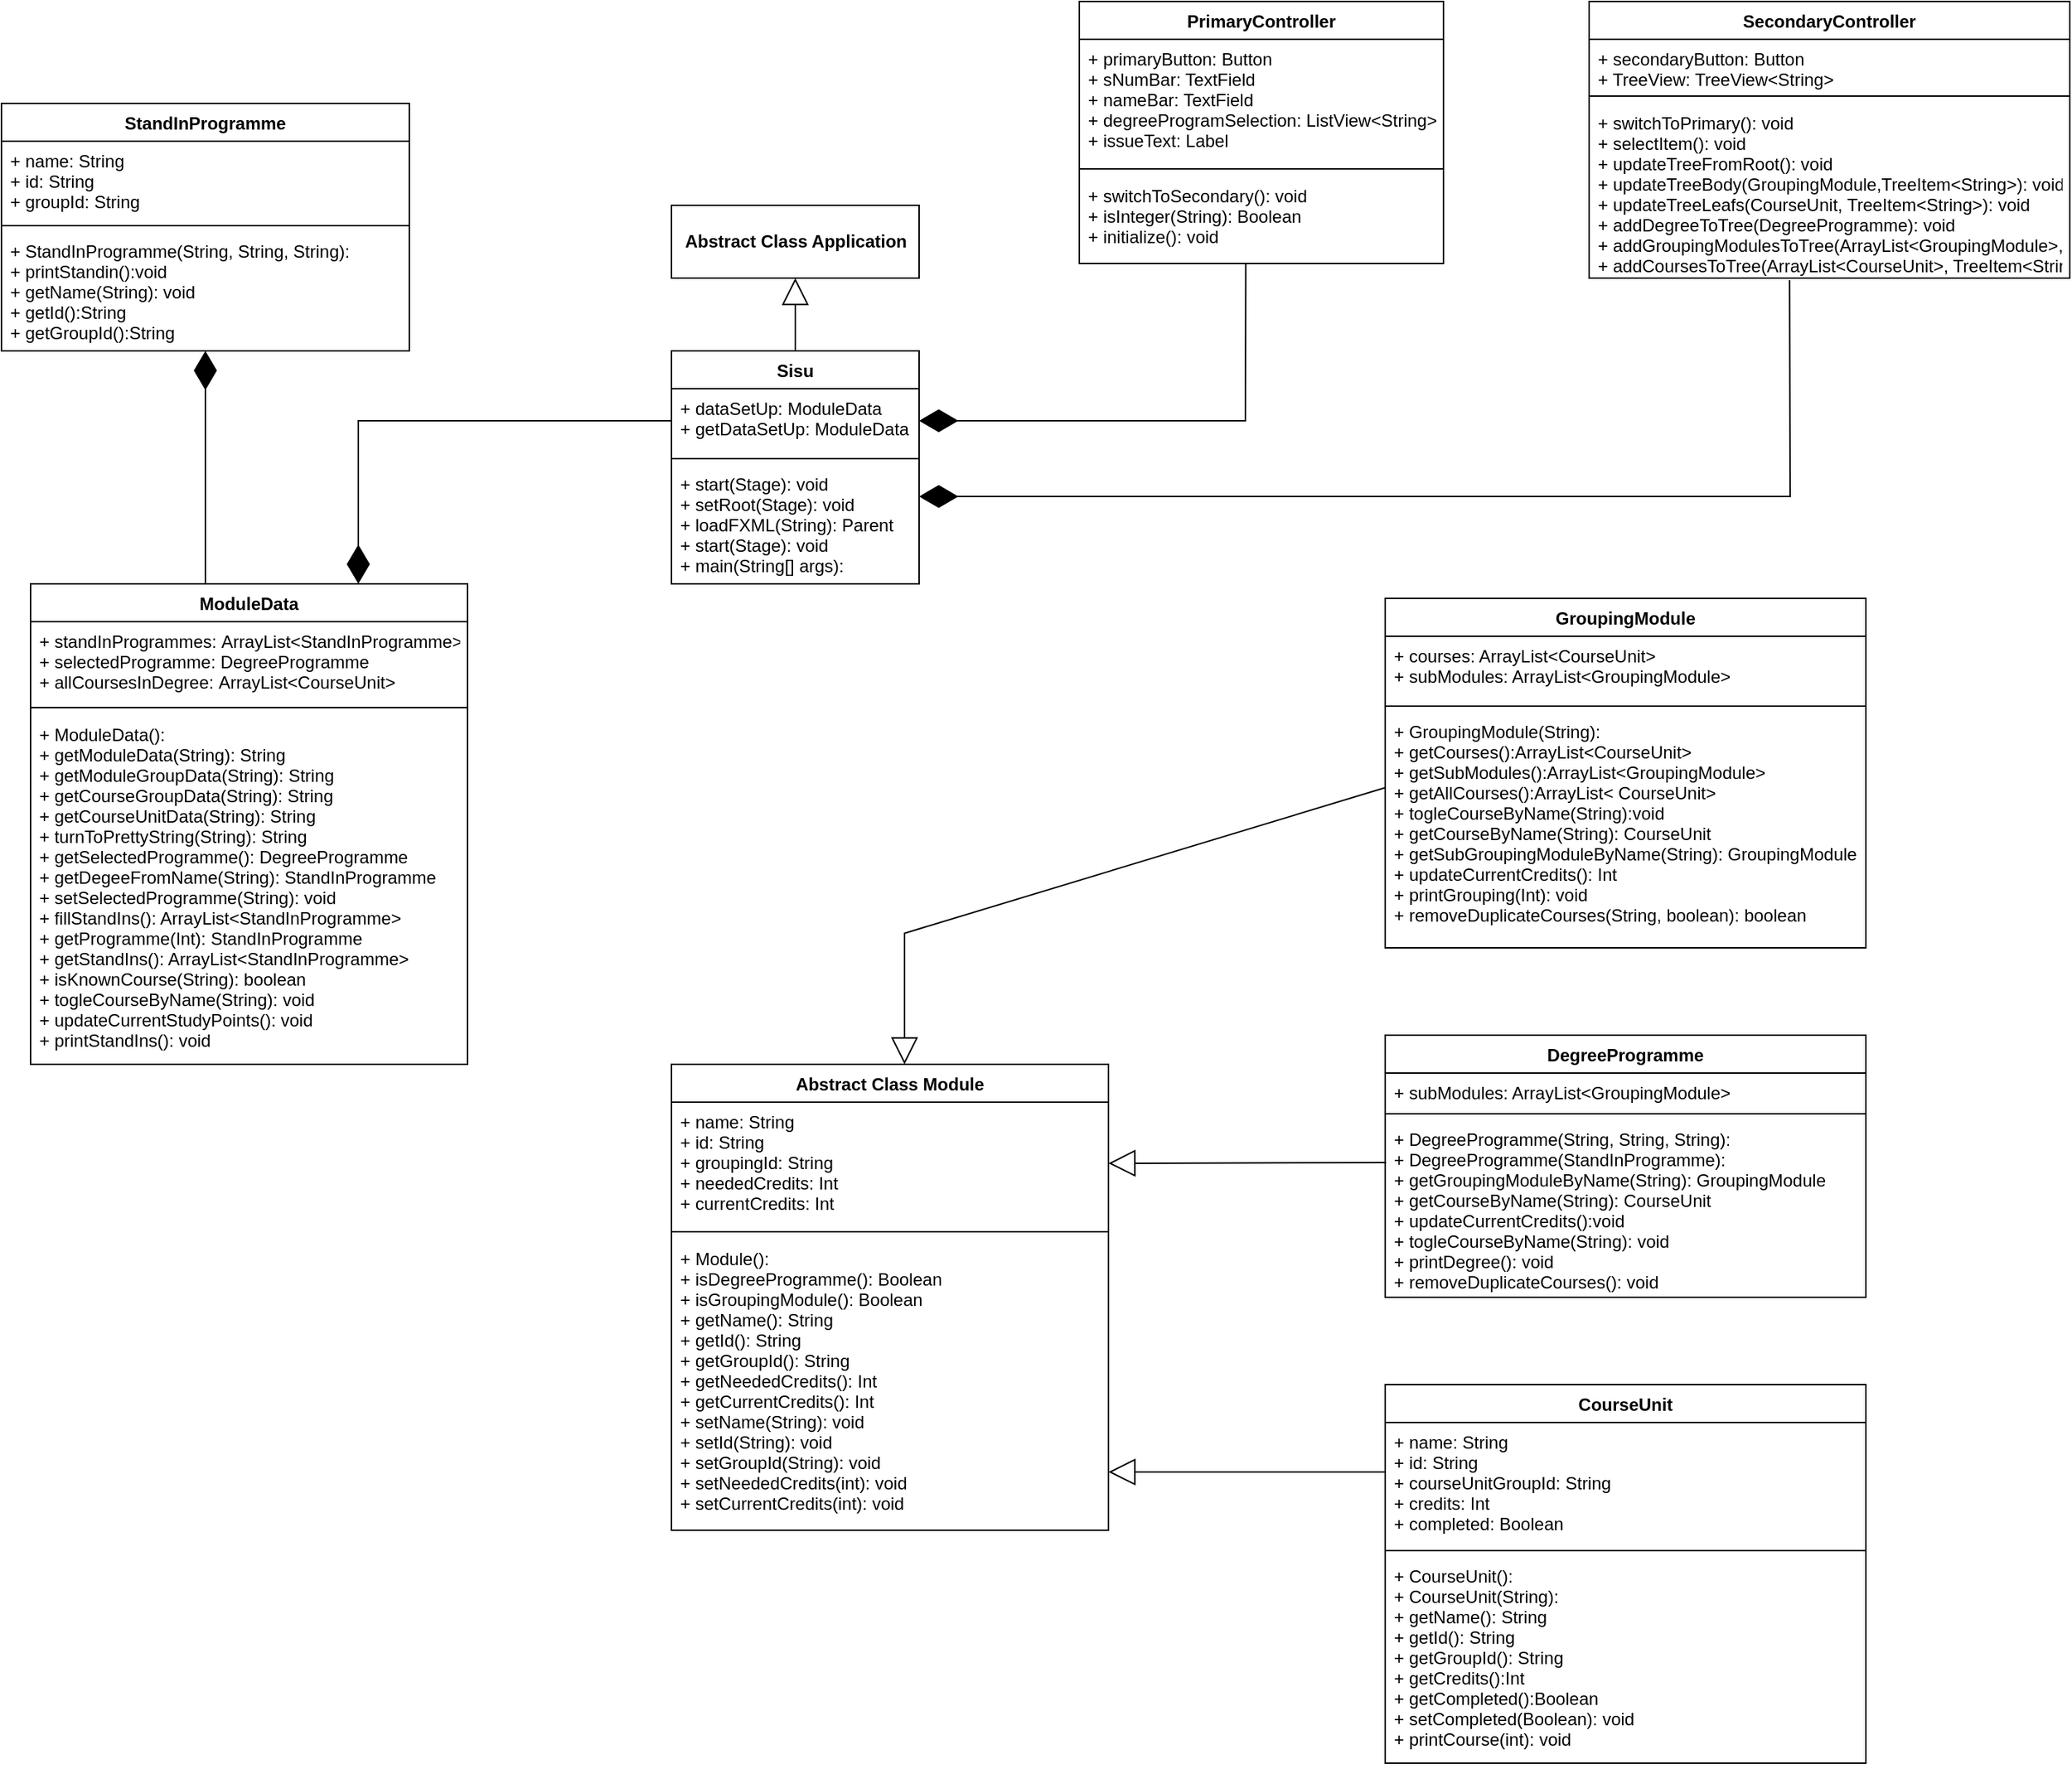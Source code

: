 <mxfile version="17.4.6" type="github">
  <diagram id="FK4qWMvVcgck_62RvoVN" name="Page-1">
    <mxGraphModel dx="1358" dy="1750" grid="1" gridSize="10" guides="1" tooltips="1" connect="1" arrows="1" fold="1" page="1" pageScale="1" pageWidth="850" pageHeight="1100" math="0" shadow="0">
      <root>
        <mxCell id="0" />
        <mxCell id="1" parent="0" />
        <mxCell id="WIc2Jlgi20IoP4apYzEz-24" value="ModuleData" style="swimlane;fontStyle=1;align=center;verticalAlign=top;childLayout=stackLayout;horizontal=1;startSize=26;horizontalStack=0;resizeParent=1;resizeParentMax=0;resizeLast=0;collapsible=1;marginBottom=0;" vertex="1" parent="1">
          <mxGeometry x="80" y="60" width="300" height="330" as="geometry" />
        </mxCell>
        <mxCell id="WIc2Jlgi20IoP4apYzEz-25" value="+ standInProgrammes: ArrayList&lt;StandInProgramme&gt;&#xa;+ selectedProgramme: DegreeProgramme&#xa;+ allCoursesInDegree: ArrayList&lt;CourseUnit&gt;" style="text;strokeColor=none;fillColor=none;align=left;verticalAlign=top;spacingLeft=4;spacingRight=4;overflow=hidden;rotatable=0;points=[[0,0.5],[1,0.5]];portConstraint=eastwest;" vertex="1" parent="WIc2Jlgi20IoP4apYzEz-24">
          <mxGeometry y="26" width="300" height="54" as="geometry" />
        </mxCell>
        <mxCell id="WIc2Jlgi20IoP4apYzEz-26" value="" style="line;strokeWidth=1;fillColor=none;align=left;verticalAlign=middle;spacingTop=-1;spacingLeft=3;spacingRight=3;rotatable=0;labelPosition=right;points=[];portConstraint=eastwest;" vertex="1" parent="WIc2Jlgi20IoP4apYzEz-24">
          <mxGeometry y="80" width="300" height="10" as="geometry" />
        </mxCell>
        <mxCell id="WIc2Jlgi20IoP4apYzEz-27" value="+ ModuleData():&#xa;+ getModuleData(String): String&#xa;+ getModuleGroupData(String): String&#xa;+ getCourseGroupData(String): String&#xa;+ getCourseUnitData(String): String&#xa;+ turnToPrettyString(String): String&#xa;+ getSelectedProgramme(): DegreeProgramme&#xa;+ getDegeeFromName(String): StandInProgramme&#xa;+ setSelectedProgramme(String): void&#xa;+ fillStandIns(): ArrayList&lt;StandInProgramme&gt;&#xa;+ getProgramme(Int): StandInProgramme&#xa;+ getStandIns(): ArrayList&lt;StandInProgramme&gt;&#xa;+ isKnownCourse(String): boolean&#xa;+ togleCourseByName(String): void&#xa;+ updateCurrentStudyPoints(): void&#xa;+ printStandIns(): void" style="text;strokeColor=none;fillColor=none;align=left;verticalAlign=top;spacingLeft=4;spacingRight=4;overflow=hidden;rotatable=0;points=[[0,0.5],[1,0.5]];portConstraint=eastwest;" vertex="1" parent="WIc2Jlgi20IoP4apYzEz-24">
          <mxGeometry y="90" width="300" height="240" as="geometry" />
        </mxCell>
        <mxCell id="WIc2Jlgi20IoP4apYzEz-28" value="Abstract Class Module" style="swimlane;fontStyle=1;align=center;verticalAlign=top;childLayout=stackLayout;horizontal=1;startSize=26;horizontalStack=0;resizeParent=1;resizeParentMax=0;resizeLast=0;collapsible=1;marginBottom=0;" vertex="1" parent="1">
          <mxGeometry x="520" y="390" width="300" height="320" as="geometry" />
        </mxCell>
        <mxCell id="WIc2Jlgi20IoP4apYzEz-29" value="+ name: String&#xa;+ id: String&#xa;+ groupingId: String&#xa;+ neededCredits: Int&#xa;+ currentCredits: Int" style="text;strokeColor=none;fillColor=none;align=left;verticalAlign=top;spacingLeft=4;spacingRight=4;overflow=hidden;rotatable=0;points=[[0,0.5],[1,0.5]];portConstraint=eastwest;" vertex="1" parent="WIc2Jlgi20IoP4apYzEz-28">
          <mxGeometry y="26" width="300" height="84" as="geometry" />
        </mxCell>
        <mxCell id="WIc2Jlgi20IoP4apYzEz-30" value="" style="line;strokeWidth=1;fillColor=none;align=left;verticalAlign=middle;spacingTop=-1;spacingLeft=3;spacingRight=3;rotatable=0;labelPosition=right;points=[];portConstraint=eastwest;" vertex="1" parent="WIc2Jlgi20IoP4apYzEz-28">
          <mxGeometry y="110" width="300" height="10" as="geometry" />
        </mxCell>
        <mxCell id="WIc2Jlgi20IoP4apYzEz-31" value="+ Module():&#xa;+ isDegreeProgramme(): Boolean&#xa;+ isGroupingModule(): Boolean&#xa;+ getName(): String&#xa;+ getId(): String&#xa;+ getGroupId(): String&#xa;+ getNeededCredits(): Int&#xa;+ getCurrentCredits(): Int&#xa;+ setName(String): void&#xa;+ setId(String): void&#xa;+ setGroupId(String): void&#xa;+ setNeededCredits(int): void&#xa;+ setCurrentCredits(int): void" style="text;strokeColor=none;fillColor=none;align=left;verticalAlign=top;spacingLeft=4;spacingRight=4;overflow=hidden;rotatable=0;points=[[0,0.5],[1,0.5]];portConstraint=eastwest;" vertex="1" parent="WIc2Jlgi20IoP4apYzEz-28">
          <mxGeometry y="120" width="300" height="200" as="geometry" />
        </mxCell>
        <mxCell id="WIc2Jlgi20IoP4apYzEz-32" value="" style="endArrow=block;endSize=16;endFill=0;html=1;rounded=0;exitX=0;exitY=0.321;exitDx=0;exitDy=0;exitPerimeter=0;" edge="1" parent="1" source="WIc2Jlgi20IoP4apYzEz-37">
          <mxGeometry width="160" relative="1" as="geometry">
            <mxPoint x="870" y="300" as="sourcePoint" />
            <mxPoint x="680" y="390" as="targetPoint" />
            <Array as="points">
              <mxPoint x="680" y="300" />
            </Array>
          </mxGeometry>
        </mxCell>
        <mxCell id="WIc2Jlgi20IoP4apYzEz-34" value="GroupingModule" style="swimlane;fontStyle=1;align=center;verticalAlign=top;childLayout=stackLayout;horizontal=1;startSize=26;horizontalStack=0;resizeParent=1;resizeParentMax=0;resizeLast=0;collapsible=1;marginBottom=0;" vertex="1" parent="1">
          <mxGeometry x="1010" y="70" width="330" height="240" as="geometry" />
        </mxCell>
        <mxCell id="WIc2Jlgi20IoP4apYzEz-35" value="+ courses: ArrayList&lt;CourseUnit&gt;&#xa;+ subModules: ArrayList&lt;GroupingModule&gt;&#xa;" style="text;strokeColor=none;fillColor=none;align=left;verticalAlign=top;spacingLeft=4;spacingRight=4;overflow=hidden;rotatable=0;points=[[0,0.5],[1,0.5]];portConstraint=eastwest;" vertex="1" parent="WIc2Jlgi20IoP4apYzEz-34">
          <mxGeometry y="26" width="330" height="44" as="geometry" />
        </mxCell>
        <mxCell id="WIc2Jlgi20IoP4apYzEz-36" value="" style="line;strokeWidth=1;fillColor=none;align=left;verticalAlign=middle;spacingTop=-1;spacingLeft=3;spacingRight=3;rotatable=0;labelPosition=right;points=[];portConstraint=eastwest;" vertex="1" parent="WIc2Jlgi20IoP4apYzEz-34">
          <mxGeometry y="70" width="330" height="8" as="geometry" />
        </mxCell>
        <mxCell id="WIc2Jlgi20IoP4apYzEz-37" value="+ GroupingModule(String):&#xa;+ getCourses():ArrayList&lt;CourseUnit&gt;&#xa;+ getSubModules():ArrayList&lt;GroupingModule&gt;&#xa;+ getAllCourses():ArrayList&lt; CourseUnit&gt;&#xa;+ togleCourseByName(String):void&#xa;+ getCourseByName(String): CourseUnit&#xa;+ getSubGroupingModuleByName(String): GroupingModule&#xa;+ updateCurrentCredits(): Int&#xa;+ printGrouping(Int): void&#xa;+ removeDuplicateCourses(String, boolean): boolean" style="text;strokeColor=none;fillColor=none;align=left;verticalAlign=top;spacingLeft=4;spacingRight=4;overflow=hidden;rotatable=0;points=[[0,0.5],[1,0.5]];portConstraint=eastwest;" vertex="1" parent="WIc2Jlgi20IoP4apYzEz-34">
          <mxGeometry y="78" width="330" height="162" as="geometry" />
        </mxCell>
        <mxCell id="WIc2Jlgi20IoP4apYzEz-38" value="DegreeProgramme" style="swimlane;fontStyle=1;align=center;verticalAlign=top;childLayout=stackLayout;horizontal=1;startSize=26;horizontalStack=0;resizeParent=1;resizeParentMax=0;resizeLast=0;collapsible=1;marginBottom=0;" vertex="1" parent="1">
          <mxGeometry x="1010" y="370" width="330" height="180" as="geometry" />
        </mxCell>
        <mxCell id="WIc2Jlgi20IoP4apYzEz-39" value="+ subModules: ArrayList&lt;GroupingModule&gt;&#xa;" style="text;strokeColor=none;fillColor=none;align=left;verticalAlign=top;spacingLeft=4;spacingRight=4;overflow=hidden;rotatable=0;points=[[0,0.5],[1,0.5]];portConstraint=eastwest;" vertex="1" parent="WIc2Jlgi20IoP4apYzEz-38">
          <mxGeometry y="26" width="330" height="24" as="geometry" />
        </mxCell>
        <mxCell id="WIc2Jlgi20IoP4apYzEz-40" value="" style="line;strokeWidth=1;fillColor=none;align=left;verticalAlign=middle;spacingTop=-1;spacingLeft=3;spacingRight=3;rotatable=0;labelPosition=right;points=[];portConstraint=eastwest;" vertex="1" parent="WIc2Jlgi20IoP4apYzEz-38">
          <mxGeometry y="50" width="330" height="8" as="geometry" />
        </mxCell>
        <mxCell id="WIc2Jlgi20IoP4apYzEz-41" value="+ DegreeProgramme(String, String, String):&#xa;+ DegreeProgramme(StandInProgramme):&#xa;+ getGroupingModuleByName(String): GroupingModule&#xa;+ getCourseByName(String): CourseUnit&#xa;+ updateCurrentCredits():void&#xa;+ togleCourseByName(String): void&#xa;+ printDegree(): void&#xa;+ removeDuplicateCourses(): void&#xa;" style="text;strokeColor=none;fillColor=none;align=left;verticalAlign=top;spacingLeft=4;spacingRight=4;overflow=hidden;rotatable=0;points=[[0,0.5],[1,0.5]];portConstraint=eastwest;" vertex="1" parent="WIc2Jlgi20IoP4apYzEz-38">
          <mxGeometry y="58" width="330" height="122" as="geometry" />
        </mxCell>
        <mxCell id="WIc2Jlgi20IoP4apYzEz-42" value="CourseUnit" style="swimlane;fontStyle=1;align=center;verticalAlign=top;childLayout=stackLayout;horizontal=1;startSize=26;horizontalStack=0;resizeParent=1;resizeParentMax=0;resizeLast=0;collapsible=1;marginBottom=0;" vertex="1" parent="1">
          <mxGeometry x="1010" y="610" width="330" height="260" as="geometry" />
        </mxCell>
        <mxCell id="WIc2Jlgi20IoP4apYzEz-43" value="+ name: String&#xa;+ id: String&#xa;+ courseUnitGroupId: String&#xa;+ credits: Int&#xa;+ completed: Boolean" style="text;strokeColor=none;fillColor=none;align=left;verticalAlign=top;spacingLeft=4;spacingRight=4;overflow=hidden;rotatable=0;points=[[0,0.5],[1,0.5]];portConstraint=eastwest;" vertex="1" parent="WIc2Jlgi20IoP4apYzEz-42">
          <mxGeometry y="26" width="330" height="84" as="geometry" />
        </mxCell>
        <mxCell id="WIc2Jlgi20IoP4apYzEz-44" value="" style="line;strokeWidth=1;fillColor=none;align=left;verticalAlign=middle;spacingTop=-1;spacingLeft=3;spacingRight=3;rotatable=0;labelPosition=right;points=[];portConstraint=eastwest;" vertex="1" parent="WIc2Jlgi20IoP4apYzEz-42">
          <mxGeometry y="110" width="330" height="8" as="geometry" />
        </mxCell>
        <mxCell id="WIc2Jlgi20IoP4apYzEz-45" value="+ CourseUnit():&#xa;+ CourseUnit(String):&#xa;+ getName(): String&#xa;+ getId(): String&#xa;+ getGroupId(): String&#xa;+ getCredits():Int&#xa;+ getCompleted():Boolean&#xa;+ setCompleted(Boolean): void&#xa;+ printCourse(int): void&#xa;" style="text;strokeColor=none;fillColor=none;align=left;verticalAlign=top;spacingLeft=4;spacingRight=4;overflow=hidden;rotatable=0;points=[[0,0.5],[1,0.5]];portConstraint=eastwest;" vertex="1" parent="WIc2Jlgi20IoP4apYzEz-42">
          <mxGeometry y="118" width="330" height="142" as="geometry" />
        </mxCell>
        <mxCell id="WIc2Jlgi20IoP4apYzEz-46" value="" style="endArrow=block;endSize=16;endFill=0;html=1;rounded=0;entryX=1;entryY=0.5;entryDx=0;entryDy=0;exitX=0.002;exitY=0.242;exitDx=0;exitDy=0;exitPerimeter=0;" edge="1" parent="1" source="WIc2Jlgi20IoP4apYzEz-41" target="WIc2Jlgi20IoP4apYzEz-29">
          <mxGeometry width="160" relative="1" as="geometry">
            <mxPoint x="1010" y="460" as="sourcePoint" />
            <mxPoint x="820" y="560" as="targetPoint" />
            <Array as="points" />
          </mxGeometry>
        </mxCell>
        <mxCell id="WIc2Jlgi20IoP4apYzEz-47" value="" style="endArrow=block;endSize=16;endFill=0;html=1;rounded=0;entryX=1;entryY=0.5;entryDx=0;entryDy=0;" edge="1" parent="1">
          <mxGeometry width="160" relative="1" as="geometry">
            <mxPoint x="1010" y="670" as="sourcePoint" />
            <mxPoint x="820" y="670" as="targetPoint" />
            <Array as="points" />
          </mxGeometry>
        </mxCell>
        <mxCell id="WIc2Jlgi20IoP4apYzEz-52" value="PrimaryController" style="swimlane;fontStyle=1;align=center;verticalAlign=top;childLayout=stackLayout;horizontal=1;startSize=26;horizontalStack=0;resizeParent=1;resizeParentMax=0;resizeLast=0;collapsible=1;marginBottom=0;" vertex="1" parent="1">
          <mxGeometry x="800" y="-340" width="250" height="180" as="geometry" />
        </mxCell>
        <mxCell id="WIc2Jlgi20IoP4apYzEz-53" value="+ primaryButton: Button&#xa;+ sNumBar: TextField&#xa;+ nameBar: TextField&#xa;+ degreeProgramSelection: ListView&lt;String&gt;&#xa;+ issueText: Label" style="text;strokeColor=none;fillColor=none;align=left;verticalAlign=top;spacingLeft=4;spacingRight=4;overflow=hidden;rotatable=0;points=[[0,0.5],[1,0.5]];portConstraint=eastwest;" vertex="1" parent="WIc2Jlgi20IoP4apYzEz-52">
          <mxGeometry y="26" width="250" height="84" as="geometry" />
        </mxCell>
        <mxCell id="WIc2Jlgi20IoP4apYzEz-54" value="" style="line;strokeWidth=1;fillColor=none;align=left;verticalAlign=middle;spacingTop=-1;spacingLeft=3;spacingRight=3;rotatable=0;labelPosition=right;points=[];portConstraint=eastwest;" vertex="1" parent="WIc2Jlgi20IoP4apYzEz-52">
          <mxGeometry y="110" width="250" height="10" as="geometry" />
        </mxCell>
        <mxCell id="WIc2Jlgi20IoP4apYzEz-55" value="+ switchToSecondary(): void&#xa;+ isInteger(String): Boolean&#xa;+ initialize(): void" style="text;strokeColor=none;fillColor=none;align=left;verticalAlign=top;spacingLeft=4;spacingRight=4;overflow=hidden;rotatable=0;points=[[0,0.5],[1,0.5]];portConstraint=eastwest;" vertex="1" parent="WIc2Jlgi20IoP4apYzEz-52">
          <mxGeometry y="120" width="250" height="60" as="geometry" />
        </mxCell>
        <mxCell id="WIc2Jlgi20IoP4apYzEz-60" value="Sisu" style="swimlane;fontStyle=1;align=center;verticalAlign=top;childLayout=stackLayout;horizontal=1;startSize=26;horizontalStack=0;resizeParent=1;resizeParentMax=0;resizeLast=0;collapsible=1;marginBottom=0;" vertex="1" parent="1">
          <mxGeometry x="520" y="-100" width="170" height="160" as="geometry" />
        </mxCell>
        <mxCell id="WIc2Jlgi20IoP4apYzEz-61" value="+ dataSetUp: ModuleData&#xa;+ getDataSetUp: ModuleData" style="text;strokeColor=none;fillColor=none;align=left;verticalAlign=top;spacingLeft=4;spacingRight=4;overflow=hidden;rotatable=0;points=[[0,0.5],[1,0.5]];portConstraint=eastwest;" vertex="1" parent="WIc2Jlgi20IoP4apYzEz-60">
          <mxGeometry y="26" width="170" height="44" as="geometry" />
        </mxCell>
        <mxCell id="WIc2Jlgi20IoP4apYzEz-62" value="" style="line;strokeWidth=1;fillColor=none;align=left;verticalAlign=middle;spacingTop=-1;spacingLeft=3;spacingRight=3;rotatable=0;labelPosition=right;points=[];portConstraint=eastwest;" vertex="1" parent="WIc2Jlgi20IoP4apYzEz-60">
          <mxGeometry y="70" width="170" height="8" as="geometry" />
        </mxCell>
        <mxCell id="WIc2Jlgi20IoP4apYzEz-63" value="+ start(Stage): void&#xa;+ setRoot(Stage): void&#xa;+ loadFXML(String): Parent&#xa;+ start(Stage): void&#xa;+ main(String[] args):" style="text;strokeColor=none;fillColor=none;align=left;verticalAlign=top;spacingLeft=4;spacingRight=4;overflow=hidden;rotatable=0;points=[[0,0.5],[1,0.5]];portConstraint=eastwest;" vertex="1" parent="WIc2Jlgi20IoP4apYzEz-60">
          <mxGeometry y="78" width="170" height="82" as="geometry" />
        </mxCell>
        <mxCell id="WIc2Jlgi20IoP4apYzEz-64" value="StandInProgramme" style="swimlane;fontStyle=1;align=center;verticalAlign=top;childLayout=stackLayout;horizontal=1;startSize=26;horizontalStack=0;resizeParent=1;resizeParentMax=0;resizeLast=0;collapsible=1;marginBottom=0;" vertex="1" parent="1">
          <mxGeometry x="60" y="-270" width="280" height="170" as="geometry" />
        </mxCell>
        <mxCell id="WIc2Jlgi20IoP4apYzEz-65" value="+ name: String&#xa;+ id: String&#xa;+ groupId: String" style="text;strokeColor=none;fillColor=none;align=left;verticalAlign=top;spacingLeft=4;spacingRight=4;overflow=hidden;rotatable=0;points=[[0,0.5],[1,0.5]];portConstraint=eastwest;" vertex="1" parent="WIc2Jlgi20IoP4apYzEz-64">
          <mxGeometry y="26" width="280" height="54" as="geometry" />
        </mxCell>
        <mxCell id="WIc2Jlgi20IoP4apYzEz-66" value="" style="line;strokeWidth=1;fillColor=none;align=left;verticalAlign=middle;spacingTop=-1;spacingLeft=3;spacingRight=3;rotatable=0;labelPosition=right;points=[];portConstraint=eastwest;" vertex="1" parent="WIc2Jlgi20IoP4apYzEz-64">
          <mxGeometry y="80" width="280" height="8" as="geometry" />
        </mxCell>
        <mxCell id="WIc2Jlgi20IoP4apYzEz-67" value="+ StandInProgramme(String, String, String):&#xa;+ printStandin():void&#xa;+ getName(String): void&#xa;+ getId():String&#xa;+ getGroupId():String" style="text;strokeColor=none;fillColor=none;align=left;verticalAlign=top;spacingLeft=4;spacingRight=4;overflow=hidden;rotatable=0;points=[[0,0.5],[1,0.5]];portConstraint=eastwest;" vertex="1" parent="WIc2Jlgi20IoP4apYzEz-64">
          <mxGeometry y="88" width="280" height="82" as="geometry" />
        </mxCell>
        <mxCell id="WIc2Jlgi20IoP4apYzEz-68" value="&lt;b&gt;Abstract Class Application&lt;/b&gt;" style="html=1;" vertex="1" parent="1">
          <mxGeometry x="520" y="-200" width="170" height="50" as="geometry" />
        </mxCell>
        <mxCell id="WIc2Jlgi20IoP4apYzEz-69" value="" style="endArrow=block;endSize=16;endFill=0;html=1;rounded=0;entryX=0.5;entryY=1;entryDx=0;entryDy=0;exitX=0.5;exitY=0;exitDx=0;exitDy=0;" edge="1" parent="1" source="WIc2Jlgi20IoP4apYzEz-60" target="WIc2Jlgi20IoP4apYzEz-68">
          <mxGeometry width="160" relative="1" as="geometry">
            <mxPoint x="550" y="-50" as="sourcePoint" />
            <mxPoint x="710" y="-50" as="targetPoint" />
          </mxGeometry>
        </mxCell>
        <mxCell id="WIc2Jlgi20IoP4apYzEz-70" value="" style="endArrow=diamondThin;endFill=1;endSize=24;html=1;rounded=0;entryX=0.75;entryY=0;entryDx=0;entryDy=0;exitX=0;exitY=0.5;exitDx=0;exitDy=0;" edge="1" parent="1" source="WIc2Jlgi20IoP4apYzEz-61" target="WIc2Jlgi20IoP4apYzEz-24">
          <mxGeometry width="160" relative="1" as="geometry">
            <mxPoint x="450" y="-30" as="sourcePoint" />
            <mxPoint x="560" y="200" as="targetPoint" />
            <Array as="points">
              <mxPoint x="305" y="-52" />
            </Array>
          </mxGeometry>
        </mxCell>
        <mxCell id="WIc2Jlgi20IoP4apYzEz-71" value="" style="endArrow=diamondThin;endFill=1;endSize=24;html=1;rounded=0;" edge="1" parent="1" target="WIc2Jlgi20IoP4apYzEz-67">
          <mxGeometry width="160" relative="1" as="geometry">
            <mxPoint x="200" y="60" as="sourcePoint" />
            <mxPoint x="150" y="-70" as="targetPoint" />
          </mxGeometry>
        </mxCell>
        <mxCell id="WIc2Jlgi20IoP4apYzEz-56" value="SecondaryController" style="swimlane;fontStyle=1;align=center;verticalAlign=top;childLayout=stackLayout;horizontal=1;startSize=26;horizontalStack=0;resizeParent=1;resizeParentMax=0;resizeLast=0;collapsible=1;marginBottom=0;" vertex="1" parent="1">
          <mxGeometry x="1150" y="-340" width="330" height="190" as="geometry" />
        </mxCell>
        <mxCell id="WIc2Jlgi20IoP4apYzEz-57" value="+ secondaryButton: Button&#xa;+ TreeView: TreeView&lt;String&gt;" style="text;strokeColor=none;fillColor=none;align=left;verticalAlign=top;spacingLeft=4;spacingRight=4;overflow=hidden;rotatable=0;points=[[0,0.5],[1,0.5]];portConstraint=eastwest;" vertex="1" parent="WIc2Jlgi20IoP4apYzEz-56">
          <mxGeometry y="26" width="330" height="34" as="geometry" />
        </mxCell>
        <mxCell id="WIc2Jlgi20IoP4apYzEz-58" value="" style="line;strokeWidth=1;fillColor=none;align=left;verticalAlign=middle;spacingTop=-1;spacingLeft=3;spacingRight=3;rotatable=0;labelPosition=right;points=[];portConstraint=eastwest;" vertex="1" parent="WIc2Jlgi20IoP4apYzEz-56">
          <mxGeometry y="60" width="330" height="10" as="geometry" />
        </mxCell>
        <mxCell id="WIc2Jlgi20IoP4apYzEz-59" value="+ switchToPrimary(): void&#xa;+ selectItem(): void&#xa;+ updateTreeFromRoot(): void&#xa;+ updateTreeBody(GroupingModule,TreeItem&lt;String&gt;): void&#xa;+ updateTreeLeafs(CourseUnit, TreeItem&lt;String&gt;): void&#xa;+ addDegreeToTree(DegreeProgramme): void&#xa;+ addGroupingModulesToTree(ArrayList&lt;GroupingModule&gt;,TreeItem&lt;String&gt;): void&#xa;+ addCoursesToTree(ArrayList&lt;CourseUnit&gt;, TreeItem&lt;String&gt;): void" style="text;strokeColor=none;fillColor=none;align=left;verticalAlign=top;spacingLeft=4;spacingRight=4;overflow=hidden;rotatable=0;points=[[0,0.5],[1,0.5]];portConstraint=eastwest;" vertex="1" parent="WIc2Jlgi20IoP4apYzEz-56">
          <mxGeometry y="70" width="330" height="120" as="geometry" />
        </mxCell>
        <mxCell id="WIc2Jlgi20IoP4apYzEz-72" value="" style="endArrow=diamondThin;endFill=1;endSize=24;html=1;rounded=0;entryX=1;entryY=0.5;entryDx=0;entryDy=0;exitX=0.457;exitY=0.995;exitDx=0;exitDy=0;exitPerimeter=0;" edge="1" parent="1" source="WIc2Jlgi20IoP4apYzEz-55" target="WIc2Jlgi20IoP4apYzEz-61">
          <mxGeometry width="160" relative="1" as="geometry">
            <mxPoint x="610" y="-50" as="sourcePoint" />
            <mxPoint x="770" y="-50" as="targetPoint" />
            <Array as="points">
              <mxPoint x="914" y="-52" />
            </Array>
          </mxGeometry>
        </mxCell>
        <mxCell id="WIc2Jlgi20IoP4apYzEz-73" value="" style="endArrow=diamondThin;endFill=1;endSize=24;html=1;rounded=0;exitX=0.417;exitY=1.011;exitDx=0;exitDy=0;exitPerimeter=0;" edge="1" parent="1" source="WIc2Jlgi20IoP4apYzEz-59">
          <mxGeometry width="160" relative="1" as="geometry">
            <mxPoint x="924.25" y="-150.3" as="sourcePoint" />
            <mxPoint x="690" as="targetPoint" />
            <Array as="points">
              <mxPoint x="1288" />
            </Array>
          </mxGeometry>
        </mxCell>
      </root>
    </mxGraphModel>
  </diagram>
</mxfile>
